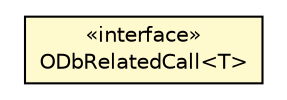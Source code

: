 #!/usr/local/bin/dot
#
# Class diagram 
# Generated by UMLGraph version R5_6-24-gf6e263 (http://www.umlgraph.org/)
#

digraph G {
	edge [fontname="Helvetica",fontsize=10,labelfontname="Helvetica",labelfontsize=10];
	node [fontname="Helvetica",fontsize=10,shape=plaintext];
	nodesep=0.25;
	ranksep=0.5;
	// com.orientechnologies.orient.core.record.impl.ODocumentHelper.ODbRelatedCall<T>
	c1605753 [label=<<table title="com.orientechnologies.orient.core.record.impl.ODocumentHelper.ODbRelatedCall" border="0" cellborder="1" cellspacing="0" cellpadding="2" port="p" bgcolor="lemonChiffon" href="./ODocumentHelper.ODbRelatedCall.html">
		<tr><td><table border="0" cellspacing="0" cellpadding="1">
<tr><td align="center" balign="center"> &#171;interface&#187; </td></tr>
<tr><td align="center" balign="center"> ODbRelatedCall&lt;T&gt; </td></tr>
		</table></td></tr>
		</table>>, URL="./ODocumentHelper.ODbRelatedCall.html", fontname="Helvetica", fontcolor="black", fontsize=10.0];
}

